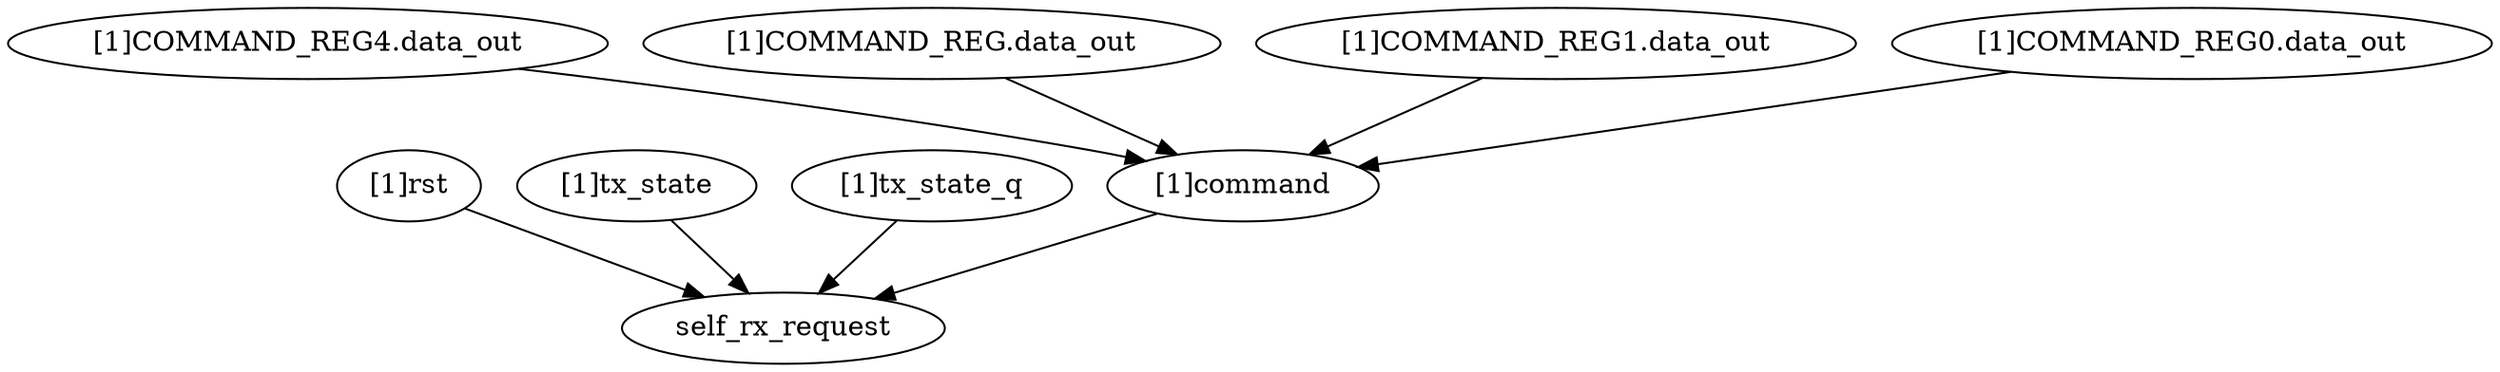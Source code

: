 strict digraph "" {
	"[1]command"	 [complexity=2,
		importance=0.0359089740239,
		rank=0.017954487012];
	self_rx_request	 [complexity=0,
		importance=0.00525498000441,
		rank=0.0];
	"[1]command" -> self_rx_request;
	"[1]rst"	 [complexity=1,
		importance=0.0177073770662,
		rank=0.0177073770662];
	"[1]rst" -> self_rx_request;
	"[1]tx_state"	 [complexity=2,
		importance=0.00719741705736,
		rank=0.00359870852868];
	"[1]tx_state" -> self_rx_request;
	"[1]COMMAND_REG4.data_out"	 [complexity=2,
		importance=0.0422801944671,
		rank=0.0211400972336];
	"[1]COMMAND_REG4.data_out" -> "[1]command";
	"[1]COMMAND_REG.data_out"	 [complexity=2,
		importance=0.0421831181203,
		rank=0.0210915590601];
	"[1]COMMAND_REG.data_out" -> "[1]command";
	"[1]COMMAND_REG1.data_out"	 [complexity=2,
		importance=0.042792621431,
		rank=0.0213963107155];
	"[1]COMMAND_REG1.data_out" -> "[1]command";
	"[1]COMMAND_REG0.data_out"	 [complexity=2,
		importance=0.0422801944671,
		rank=0.0211400972336];
	"[1]COMMAND_REG0.data_out" -> "[1]command";
	"[1]tx_state_q"	 [complexity=2,
		importance=0.00719741705736,
		rank=0.00359870852868];
	"[1]tx_state_q" -> self_rx_request;
}
